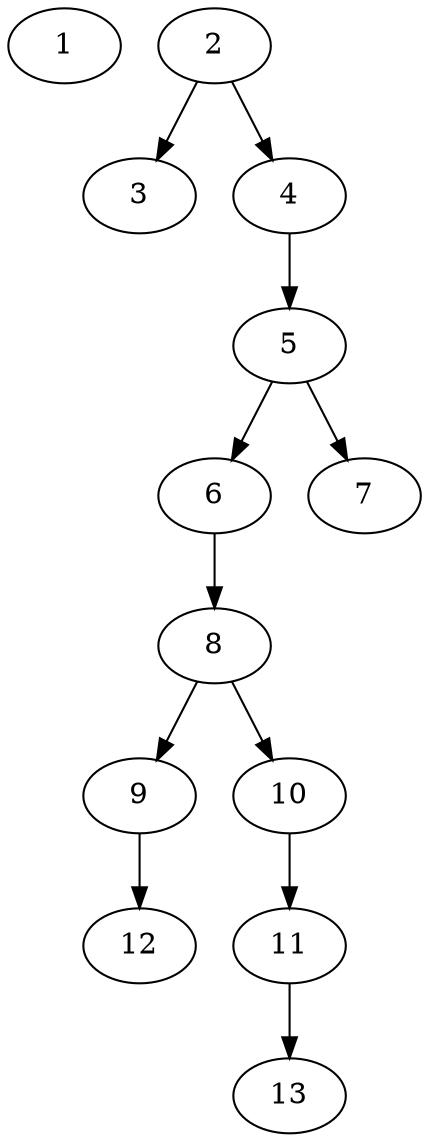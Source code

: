 // DAG (tier=1-easy, mode=data, n=13, ccr=0.319, fat=0.415, density=0.220, regular=0.641, jump=0.092, mindata=1048576, maxdata=8388608)
// DAG automatically generated by daggen at Sun Aug 24 16:33:33 2025
// /home/ermia/Project/Environments/daggen/bin/daggen --dot --ccr 0.319 --fat 0.415 --regular 0.641 --density 0.220 --jump 0.092 --mindata 1048576 --maxdata 8388608 -n 13 
digraph G {
  1 [size="329199637981055418368", alpha="0.07", expect_size="164599818990527709184"]
  2 [size="2068221264158176", alpha="0.11", expect_size="1034110632079088"]
  2 -> 3 [size ="33722413875200"]
  2 -> 4 [size ="33722413875200"]
  3 [size="29780852992263585792", alpha="0.00", expect_size="14890426496131792896"]
  4 [size="13376291475363162", alpha="0.09", expect_size="6688145737681581"]
  4 -> 5 [size ="541848451940352"]
  5 [size="58766388485221416", alpha="0.19", expect_size="29383194242610708"]
  5 -> 6 [size ="72113708859392"]
  5 -> 7 [size ="72113708859392"]
  6 [size="763733068694746112", alpha="0.10", expect_size="381866534347373056"]
  6 -> 8 [size ="366072444223488"]
  7 [size="17450402127007449088", alpha="0.12", expect_size="8725201063503724544"]
  8 [size="83302296905056256000", alpha="0.05", expect_size="41651148452528128000"]
  8 -> 9 [size ="152590666956800"]
  8 -> 10 [size ="152590666956800"]
  9 [size="7677690981182778", alpha="0.18", expect_size="3838845490591389"]
  9 -> 12 [size ="356493702463488"]
  10 [size="59140153278567160", alpha="0.09", expect_size="29570076639283580"]
  10 -> 11 [size ="48924249292800"]
  11 [size="22722514918890799104", alpha="0.04", expect_size="11361257459445399552"]
  11 -> 13 [size ="64179192987648"]
  12 [size="26966167854875952", alpha="0.04", expect_size="13483083927437976"]
  13 [size="33070687201488740", alpha="0.16", expect_size="16535343600744370"]
}